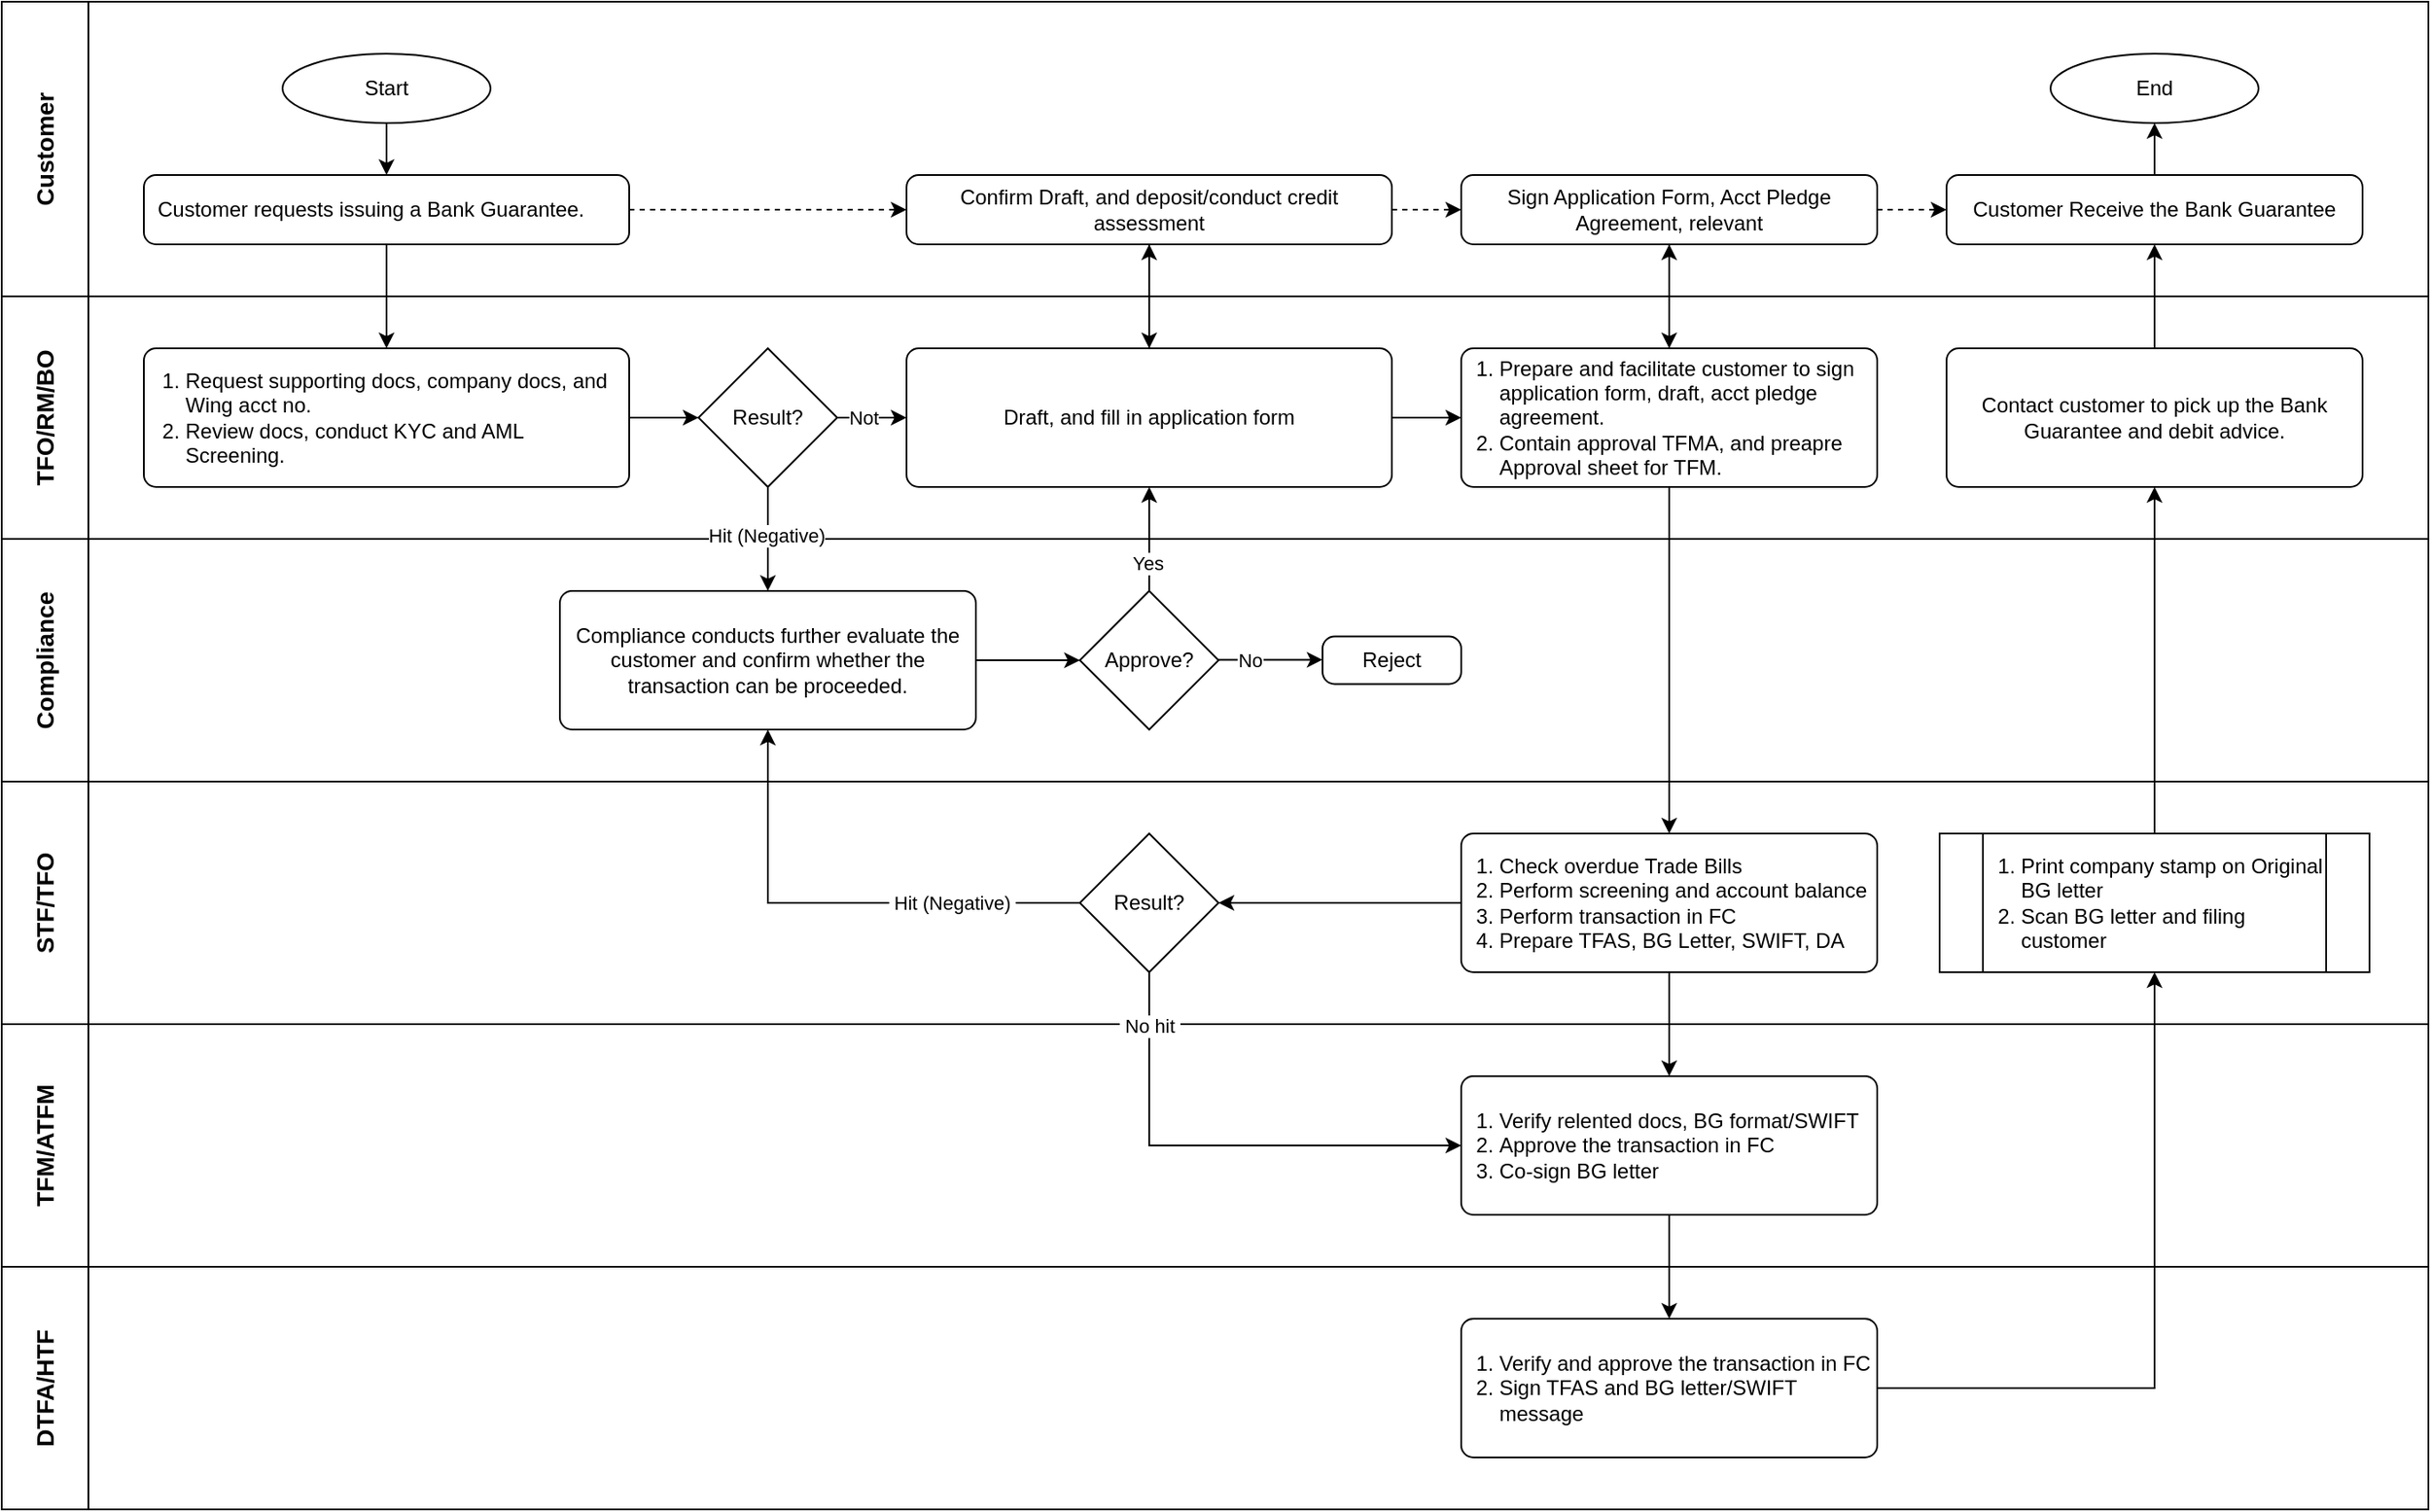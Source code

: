 <mxfile version="26.0.11">
  <diagram name="Page-1" id="frO6bIjpAD6LzR3Jj6Uj">
    <mxGraphModel dx="1909" dy="1027" grid="1" gridSize="10" guides="1" tooltips="1" connect="1" arrows="1" fold="1" page="1" pageScale="1" pageWidth="827" pageHeight="1169" math="0" shadow="0">
      <root>
        <mxCell id="0" />
        <mxCell id="1" parent="0" />
        <mxCell id="GQJi8FWaUbrm4bYVat67-47" value="&lt;span style=&quot;font-size: 14px;&quot;&gt;TFO/RM/BO&lt;/span&gt;" style="swimlane;horizontal=0;whiteSpace=wrap;html=1;startSize=50;" vertex="1" parent="1">
          <mxGeometry y="180" width="1400" height="140" as="geometry" />
        </mxCell>
        <mxCell id="GQJi8FWaUbrm4bYVat67-46" value="&lt;span style=&quot;font-size: 14px;&quot;&gt;Compliance&lt;/span&gt;" style="swimlane;horizontal=0;whiteSpace=wrap;html=1;startSize=50;" vertex="1" parent="1">
          <mxGeometry y="320" width="1400" height="140" as="geometry" />
        </mxCell>
        <mxCell id="GQJi8FWaUbrm4bYVat67-45" value="&lt;span style=&quot;font-size: 14px;&quot;&gt;STF/TFO&lt;/span&gt;" style="swimlane;horizontal=0;whiteSpace=wrap;html=1;startSize=50;" vertex="1" parent="1">
          <mxGeometry y="460" width="1400" height="140" as="geometry" />
        </mxCell>
        <mxCell id="GQJi8FWaUbrm4bYVat67-44" value="&lt;span style=&quot;font-size: 14px;&quot;&gt;TFM/ATFM&lt;/span&gt;" style="swimlane;horizontal=0;whiteSpace=wrap;html=1;startSize=50;" vertex="1" parent="1">
          <mxGeometry y="600" width="1400" height="140" as="geometry" />
        </mxCell>
        <mxCell id="cnvuhV0ucwfGlOxxNsax-7" value="&lt;ol style=&quot;padding-left: 16px;&quot;&gt;&lt;li&gt;Request supporting docs, company docs, and Wing acct no.&lt;/li&gt;&lt;li&gt;Review docs, conduct KYC and AML Screening.&lt;/li&gt;&lt;/ol&gt;" style="rounded=1;whiteSpace=wrap;html=1;absoluteArcSize=1;arcSize=14;strokeWidth=1;spacingLeft=6;align=left;spacingRight=6;" parent="1" vertex="1">
          <mxGeometry x="82" y="210" width="280" height="80" as="geometry" />
        </mxCell>
        <mxCell id="cnvuhV0ucwfGlOxxNsax-10" style="edgeStyle=orthogonalEdgeStyle;rounded=0;orthogonalLoop=1;jettySize=auto;html=1;exitX=0.5;exitY=1;exitDx=0;exitDy=0;exitPerimeter=0;entryX=0.5;entryY=0;entryDx=0;entryDy=0;" parent="1" source="cnvuhV0ucwfGlOxxNsax-8" target="cnvuhV0ucwfGlOxxNsax-9" edge="1">
          <mxGeometry relative="1" as="geometry" />
        </mxCell>
        <mxCell id="cnvuhV0ucwfGlOxxNsax-8" value="Start" style="strokeWidth=1;html=1;shape=mxgraph.flowchart.start_2;whiteSpace=wrap;" parent="1" vertex="1">
          <mxGeometry x="162" y="40" width="120" height="40" as="geometry" />
        </mxCell>
        <mxCell id="cnvuhV0ucwfGlOxxNsax-16" style="edgeStyle=orthogonalEdgeStyle;rounded=0;orthogonalLoop=1;jettySize=auto;html=1;exitX=0.5;exitY=1;exitDx=0;exitDy=0;" parent="1" source="cnvuhV0ucwfGlOxxNsax-9" target="cnvuhV0ucwfGlOxxNsax-7" edge="1">
          <mxGeometry relative="1" as="geometry" />
        </mxCell>
        <mxCell id="cnvuhV0ucwfGlOxxNsax-35" style="edgeStyle=orthogonalEdgeStyle;rounded=0;orthogonalLoop=1;jettySize=auto;html=1;jumpStyle=none;dashed=1;" parent="1" source="cnvuhV0ucwfGlOxxNsax-9" target="cnvuhV0ucwfGlOxxNsax-29" edge="1">
          <mxGeometry relative="1" as="geometry" />
        </mxCell>
        <mxCell id="cnvuhV0ucwfGlOxxNsax-9" value="Customer requests issuing a Bank Guarantee." style="rounded=1;html=1;absoluteArcSize=1;arcSize=14;strokeWidth=1;spacingLeft=6;spacingRight=4;align=left;horizontal=1;imageHeight=24;labelPadding=20;labelBackgroundColor=none;labelBorderColor=none;textShadow=0;whiteSpace=wrap;" parent="1" vertex="1">
          <mxGeometry x="82" y="110" width="280" height="40" as="geometry" />
        </mxCell>
        <mxCell id="cnvuhV0ucwfGlOxxNsax-26" style="edgeStyle=orthogonalEdgeStyle;rounded=0;orthogonalLoop=1;jettySize=auto;html=1;entryX=0;entryY=0.5;entryDx=0;entryDy=0;" parent="1" source="cnvuhV0ucwfGlOxxNsax-12" target="cnvuhV0ucwfGlOxxNsax-15" edge="1">
          <mxGeometry relative="1" as="geometry" />
        </mxCell>
        <mxCell id="GQJi8FWaUbrm4bYVat67-2" value="Not" style="edgeLabel;html=1;align=center;verticalAlign=middle;resizable=0;points=[];" vertex="1" connectable="0" parent="cnvuhV0ucwfGlOxxNsax-26">
          <mxGeometry x="-0.24" relative="1" as="geometry">
            <mxPoint as="offset" />
          </mxGeometry>
        </mxCell>
        <mxCell id="GQJi8FWaUbrm4bYVat67-14" style="edgeStyle=orthogonalEdgeStyle;rounded=0;orthogonalLoop=1;jettySize=auto;html=1;entryX=0.5;entryY=0;entryDx=0;entryDy=0;" edge="1" parent="1" source="cnvuhV0ucwfGlOxxNsax-12" target="cnvuhV0ucwfGlOxxNsax-17">
          <mxGeometry relative="1" as="geometry" />
        </mxCell>
        <mxCell id="GQJi8FWaUbrm4bYVat67-15" value="Hit (Negative)" style="edgeLabel;html=1;align=center;verticalAlign=middle;resizable=0;points=[];" vertex="1" connectable="0" parent="GQJi8FWaUbrm4bYVat67-14">
          <mxGeometry x="-0.065" y="-1" relative="1" as="geometry">
            <mxPoint as="offset" />
          </mxGeometry>
        </mxCell>
        <mxCell id="cnvuhV0ucwfGlOxxNsax-12" value="Result?" style="strokeWidth=1;html=1;shape=mxgraph.flowchart.decision;whiteSpace=wrap;" parent="1" vertex="1">
          <mxGeometry x="402" y="210" width="80" height="80" as="geometry" />
        </mxCell>
        <mxCell id="cnvuhV0ucwfGlOxxNsax-13" value="Reject" style="rounded=1;whiteSpace=wrap;html=1;absoluteArcSize=1;arcSize=14;strokeWidth=1;" parent="1" vertex="1">
          <mxGeometry x="762" y="376.25" width="80" height="27.5" as="geometry" />
        </mxCell>
        <mxCell id="cnvuhV0ucwfGlOxxNsax-31" style="edgeStyle=orthogonalEdgeStyle;rounded=0;orthogonalLoop=1;jettySize=auto;html=1;entryX=0.5;entryY=1;entryDx=0;entryDy=0;" parent="1" source="cnvuhV0ucwfGlOxxNsax-15" target="cnvuhV0ucwfGlOxxNsax-29" edge="1">
          <mxGeometry relative="1" as="geometry" />
        </mxCell>
        <mxCell id="cnvuhV0ucwfGlOxxNsax-37" style="edgeStyle=orthogonalEdgeStyle;rounded=0;orthogonalLoop=1;jettySize=auto;html=1;entryX=0;entryY=0.5;entryDx=0;entryDy=0;" parent="1" source="cnvuhV0ucwfGlOxxNsax-15" target="cnvuhV0ucwfGlOxxNsax-28" edge="1">
          <mxGeometry relative="1" as="geometry" />
        </mxCell>
        <mxCell id="cnvuhV0ucwfGlOxxNsax-15" value="Draft, and fill in application form" style="rounded=1;whiteSpace=wrap;html=1;absoluteArcSize=1;arcSize=14;strokeWidth=1;" parent="1" vertex="1">
          <mxGeometry x="522" y="210" width="280" height="80" as="geometry" />
        </mxCell>
        <mxCell id="cnvuhV0ucwfGlOxxNsax-17" value="Compliance conducts further evaluate the customer and confirm whether the transaction can be proceeded." style="rounded=1;whiteSpace=wrap;html=1;absoluteArcSize=1;arcSize=14;strokeWidth=1;" parent="1" vertex="1">
          <mxGeometry x="322" y="350" width="240" height="80" as="geometry" />
        </mxCell>
        <mxCell id="cnvuhV0ucwfGlOxxNsax-23" style="edgeStyle=orthogonalEdgeStyle;rounded=0;orthogonalLoop=1;jettySize=auto;html=1;entryX=0;entryY=0.5;entryDx=0;entryDy=0;" parent="1" edge="1">
          <mxGeometry relative="1" as="geometry">
            <mxPoint x="702" y="389.72" as="sourcePoint" />
            <mxPoint x="762" y="389.72" as="targetPoint" />
          </mxGeometry>
        </mxCell>
        <mxCell id="GQJi8FWaUbrm4bYVat67-5" value="No" style="edgeLabel;html=1;align=center;verticalAlign=middle;resizable=0;points=[];" vertex="1" connectable="0" parent="cnvuhV0ucwfGlOxxNsax-23">
          <mxGeometry x="-0.476" relative="1" as="geometry">
            <mxPoint x="2" as="offset" />
          </mxGeometry>
        </mxCell>
        <mxCell id="GQJi8FWaUbrm4bYVat67-12" style="edgeStyle=orthogonalEdgeStyle;rounded=0;orthogonalLoop=1;jettySize=auto;html=1;" edge="1" parent="1" source="cnvuhV0ucwfGlOxxNsax-18" target="cnvuhV0ucwfGlOxxNsax-15">
          <mxGeometry relative="1" as="geometry" />
        </mxCell>
        <mxCell id="GQJi8FWaUbrm4bYVat67-13" value="Yes" style="edgeLabel;html=1;align=center;verticalAlign=middle;resizable=0;points=[];" vertex="1" connectable="0" parent="GQJi8FWaUbrm4bYVat67-12">
          <mxGeometry x="-0.452" y="1" relative="1" as="geometry">
            <mxPoint as="offset" />
          </mxGeometry>
        </mxCell>
        <mxCell id="cnvuhV0ucwfGlOxxNsax-18" value="Approve?" style="strokeWidth=1;html=1;shape=mxgraph.flowchart.decision;whiteSpace=wrap;" parent="1" vertex="1">
          <mxGeometry x="622" y="350" width="80" height="80" as="geometry" />
        </mxCell>
        <mxCell id="cnvuhV0ucwfGlOxxNsax-24" style="edgeStyle=orthogonalEdgeStyle;rounded=0;orthogonalLoop=1;jettySize=auto;html=1;entryX=0;entryY=0.5;entryDx=0;entryDy=0;entryPerimeter=0;" parent="1" source="cnvuhV0ucwfGlOxxNsax-17" target="cnvuhV0ucwfGlOxxNsax-18" edge="1">
          <mxGeometry relative="1" as="geometry" />
        </mxCell>
        <mxCell id="cnvuhV0ucwfGlOxxNsax-27" style="edgeStyle=orthogonalEdgeStyle;rounded=0;orthogonalLoop=1;jettySize=auto;html=1;entryX=0;entryY=0.5;entryDx=0;entryDy=0;entryPerimeter=0;" parent="1" source="cnvuhV0ucwfGlOxxNsax-7" target="cnvuhV0ucwfGlOxxNsax-12" edge="1">
          <mxGeometry relative="1" as="geometry" />
        </mxCell>
        <mxCell id="cnvuhV0ucwfGlOxxNsax-32" style="edgeStyle=orthogonalEdgeStyle;rounded=0;orthogonalLoop=1;jettySize=auto;html=1;entryX=0.5;entryY=1;entryDx=0;entryDy=0;" parent="1" source="cnvuhV0ucwfGlOxxNsax-28" target="cnvuhV0ucwfGlOxxNsax-30" edge="1">
          <mxGeometry relative="1" as="geometry" />
        </mxCell>
        <mxCell id="GQJi8FWaUbrm4bYVat67-8" style="edgeStyle=orthogonalEdgeStyle;rounded=0;orthogonalLoop=1;jettySize=auto;html=1;entryX=0.5;entryY=0;entryDx=0;entryDy=0;" edge="1" parent="1" source="cnvuhV0ucwfGlOxxNsax-28" target="GQJi8FWaUbrm4bYVat67-7">
          <mxGeometry relative="1" as="geometry" />
        </mxCell>
        <mxCell id="cnvuhV0ucwfGlOxxNsax-28" value="&lt;ol style=&quot;padding-left: 20px;&quot;&gt;&lt;li&gt;Prepare and facilitate customer to sign application form, draft, acct pledge agreement.&amp;nbsp;&lt;/li&gt;&lt;li&gt;Contain approval TFMA, and preapre Approval sheet for TFM.&lt;/li&gt;&lt;/ol&gt;" style="rounded=1;whiteSpace=wrap;html=1;absoluteArcSize=1;arcSize=14;strokeWidth=1;align=left;" parent="1" vertex="1">
          <mxGeometry x="842" y="210" width="240" height="80" as="geometry" />
        </mxCell>
        <mxCell id="cnvuhV0ucwfGlOxxNsax-33" style="edgeStyle=orthogonalEdgeStyle;rounded=0;orthogonalLoop=1;jettySize=auto;html=1;entryX=0.5;entryY=0;entryDx=0;entryDy=0;" parent="1" source="cnvuhV0ucwfGlOxxNsax-29" target="cnvuhV0ucwfGlOxxNsax-15" edge="1">
          <mxGeometry relative="1" as="geometry" />
        </mxCell>
        <mxCell id="cnvuhV0ucwfGlOxxNsax-36" style="edgeStyle=orthogonalEdgeStyle;rounded=0;orthogonalLoop=1;jettySize=auto;html=1;entryX=0;entryY=0.5;entryDx=0;entryDy=0;dashed=1;" parent="1" source="cnvuhV0ucwfGlOxxNsax-29" target="cnvuhV0ucwfGlOxxNsax-30" edge="1">
          <mxGeometry relative="1" as="geometry" />
        </mxCell>
        <mxCell id="cnvuhV0ucwfGlOxxNsax-29" value="Confirm Draft, and deposit/conduct credit assessment" style="rounded=1;whiteSpace=wrap;html=1;absoluteArcSize=1;arcSize=14;strokeWidth=1;" parent="1" vertex="1">
          <mxGeometry x="522" y="110" width="280" height="40" as="geometry" />
        </mxCell>
        <mxCell id="cnvuhV0ucwfGlOxxNsax-53" style="edgeStyle=orthogonalEdgeStyle;rounded=0;orthogonalLoop=1;jettySize=auto;html=1;entryX=0.5;entryY=0;entryDx=0;entryDy=0;" parent="1" source="cnvuhV0ucwfGlOxxNsax-30" target="cnvuhV0ucwfGlOxxNsax-28" edge="1">
          <mxGeometry relative="1" as="geometry" />
        </mxCell>
        <mxCell id="cnvuhV0ucwfGlOxxNsax-57" style="edgeStyle=orthogonalEdgeStyle;rounded=0;orthogonalLoop=1;jettySize=auto;html=1;dashed=1;" parent="1" source="cnvuhV0ucwfGlOxxNsax-30" target="cnvuhV0ucwfGlOxxNsax-44" edge="1">
          <mxGeometry relative="1" as="geometry" />
        </mxCell>
        <mxCell id="cnvuhV0ucwfGlOxxNsax-30" value="Sign Application Form, Acct Pledge Agreement, relevant" style="rounded=1;whiteSpace=wrap;html=1;absoluteArcSize=1;arcSize=14;strokeWidth=1;" parent="1" vertex="1">
          <mxGeometry x="842" y="110" width="240" height="40" as="geometry" />
        </mxCell>
        <mxCell id="cnvuhV0ucwfGlOxxNsax-41" style="edgeStyle=orthogonalEdgeStyle;rounded=0;orthogonalLoop=1;jettySize=auto;html=1;entryX=0.5;entryY=0;entryDx=0;entryDy=0;" parent="1" source="cnvuhV0ucwfGlOxxNsax-38" target="cnvuhV0ucwfGlOxxNsax-40" edge="1">
          <mxGeometry relative="1" as="geometry" />
        </mxCell>
        <mxCell id="cnvuhV0ucwfGlOxxNsax-38" value="&lt;ol style=&quot;padding-left: 20px;&quot;&gt;&lt;li&gt;Verify relented docs, BG format/SWIFT&lt;/li&gt;&lt;li&gt;Approve the transaction in FC&lt;/li&gt;&lt;li&gt;Co-sign BG letter&lt;/li&gt;&lt;/ol&gt;" style="rounded=1;whiteSpace=wrap;html=1;absoluteArcSize=1;arcSize=14;strokeWidth=1;align=left;" parent="1" vertex="1">
          <mxGeometry x="842" y="630" width="240" height="80" as="geometry" />
        </mxCell>
        <mxCell id="GQJi8FWaUbrm4bYVat67-42" style="edgeStyle=orthogonalEdgeStyle;rounded=0;orthogonalLoop=1;jettySize=auto;html=1;entryX=0.5;entryY=1;entryDx=0;entryDy=0;" edge="1" parent="1" source="cnvuhV0ucwfGlOxxNsax-40" target="GQJi8FWaUbrm4bYVat67-35">
          <mxGeometry relative="1" as="geometry" />
        </mxCell>
        <mxCell id="cnvuhV0ucwfGlOxxNsax-40" value="&lt;ol style=&quot;padding-left: 20px;&quot;&gt;&lt;li&gt;Verify and approve the transaction in FC&lt;/li&gt;&lt;li&gt;Sign TFAS and BG letter/SWIFT message&lt;/li&gt;&lt;/ol&gt;" style="rounded=1;whiteSpace=wrap;html=1;absoluteArcSize=1;arcSize=14;strokeWidth=1;align=left;" parent="1" vertex="1">
          <mxGeometry x="842" y="770" width="240" height="80" as="geometry" />
        </mxCell>
        <mxCell id="cnvuhV0ucwfGlOxxNsax-45" style="edgeStyle=orthogonalEdgeStyle;rounded=0;orthogonalLoop=1;jettySize=auto;html=1;entryX=0.5;entryY=1;entryDx=0;entryDy=0;" parent="1" source="cnvuhV0ucwfGlOxxNsax-42" target="cnvuhV0ucwfGlOxxNsax-44" edge="1">
          <mxGeometry relative="1" as="geometry" />
        </mxCell>
        <mxCell id="cnvuhV0ucwfGlOxxNsax-42" value="Contact customer to pick up the Bank Guarantee and debit advice." style="rounded=1;whiteSpace=wrap;html=1;absoluteArcSize=1;arcSize=14;strokeWidth=1;align=center;" parent="1" vertex="1">
          <mxGeometry x="1122" y="210" width="240" height="80" as="geometry" />
        </mxCell>
        <mxCell id="cnvuhV0ucwfGlOxxNsax-66" value="" style="edgeStyle=orthogonalEdgeStyle;rounded=0;orthogonalLoop=1;jettySize=auto;html=1;" parent="1" source="cnvuhV0ucwfGlOxxNsax-44" target="cnvuhV0ucwfGlOxxNsax-62" edge="1">
          <mxGeometry relative="1" as="geometry" />
        </mxCell>
        <mxCell id="cnvuhV0ucwfGlOxxNsax-44" value="Customer Receive the Bank Guarantee" style="rounded=1;whiteSpace=wrap;html=1;absoluteArcSize=1;arcSize=14;strokeWidth=1;" parent="1" vertex="1">
          <mxGeometry x="1122" y="110" width="240" height="40" as="geometry" />
        </mxCell>
        <mxCell id="cnvuhV0ucwfGlOxxNsax-62" value="End" style="strokeWidth=1;html=1;shape=mxgraph.flowchart.start_2;whiteSpace=wrap;" parent="1" vertex="1">
          <mxGeometry x="1182" y="40" width="120" height="40" as="geometry" />
        </mxCell>
        <mxCell id="GQJi8FWaUbrm4bYVat67-17" style="edgeStyle=orthogonalEdgeStyle;rounded=0;orthogonalLoop=1;jettySize=auto;html=1;entryX=0.5;entryY=0;entryDx=0;entryDy=0;" edge="1" parent="1" source="GQJi8FWaUbrm4bYVat67-7" target="cnvuhV0ucwfGlOxxNsax-38">
          <mxGeometry relative="1" as="geometry" />
        </mxCell>
        <mxCell id="GQJi8FWaUbrm4bYVat67-7" value="&lt;ol style=&quot;padding-left: 20px;&quot;&gt;&lt;li&gt;Check overdue Trade Bills&lt;/li&gt;&lt;li&gt;Perform screening and account balance&lt;/li&gt;&lt;li&gt;Perform transaction in FC&lt;/li&gt;&lt;li&gt;Prepare TFAS, BG Letter, SWIFT, DA&lt;/li&gt;&lt;/ol&gt;" style="rounded=1;whiteSpace=wrap;html=1;absoluteArcSize=1;arcSize=14;strokeWidth=1;align=left;" vertex="1" parent="1">
          <mxGeometry x="842" y="490" width="240" height="80" as="geometry" />
        </mxCell>
        <mxCell id="GQJi8FWaUbrm4bYVat67-27" style="edgeStyle=orthogonalEdgeStyle;rounded=0;orthogonalLoop=1;jettySize=auto;html=1;entryX=0.5;entryY=1;entryDx=0;entryDy=0;" edge="1" parent="1" source="GQJi8FWaUbrm4bYVat67-19" target="cnvuhV0ucwfGlOxxNsax-17">
          <mxGeometry relative="1" as="geometry" />
        </mxCell>
        <mxCell id="GQJi8FWaUbrm4bYVat67-28" value="&amp;nbsp;Hit (Negative)&amp;nbsp;" style="edgeLabel;html=1;align=center;verticalAlign=middle;resizable=0;points=[];" vertex="1" connectable="0" parent="GQJi8FWaUbrm4bYVat67-27">
          <mxGeometry x="-0.469" y="-3" relative="1" as="geometry">
            <mxPoint y="3" as="offset" />
          </mxGeometry>
        </mxCell>
        <mxCell id="GQJi8FWaUbrm4bYVat67-29" style="edgeStyle=orthogonalEdgeStyle;rounded=0;orthogonalLoop=1;jettySize=auto;html=1;entryX=0;entryY=0.5;entryDx=0;entryDy=0;" edge="1" parent="1" source="GQJi8FWaUbrm4bYVat67-19" target="cnvuhV0ucwfGlOxxNsax-38">
          <mxGeometry relative="1" as="geometry">
            <Array as="points">
              <mxPoint x="662" y="670" />
            </Array>
          </mxGeometry>
        </mxCell>
        <mxCell id="GQJi8FWaUbrm4bYVat67-30" value="&amp;nbsp;No hit&amp;nbsp;" style="edgeLabel;html=1;align=center;verticalAlign=middle;resizable=0;points=[];" vertex="1" connectable="0" parent="GQJi8FWaUbrm4bYVat67-29">
          <mxGeometry x="-0.782" y="-2" relative="1" as="geometry">
            <mxPoint x="2" as="offset" />
          </mxGeometry>
        </mxCell>
        <mxCell id="GQJi8FWaUbrm4bYVat67-19" value="Result?" style="strokeWidth=1;html=1;shape=mxgraph.flowchart.decision;whiteSpace=wrap;" vertex="1" parent="1">
          <mxGeometry x="622" y="490" width="80" height="80" as="geometry" />
        </mxCell>
        <mxCell id="GQJi8FWaUbrm4bYVat67-25" style="edgeStyle=orthogonalEdgeStyle;rounded=0;orthogonalLoop=1;jettySize=auto;html=1;entryX=1;entryY=0.5;entryDx=0;entryDy=0;entryPerimeter=0;" edge="1" parent="1" source="GQJi8FWaUbrm4bYVat67-7" target="GQJi8FWaUbrm4bYVat67-19">
          <mxGeometry relative="1" as="geometry" />
        </mxCell>
        <mxCell id="GQJi8FWaUbrm4bYVat67-38" style="edgeStyle=orthogonalEdgeStyle;rounded=0;orthogonalLoop=1;jettySize=auto;html=1;entryX=0.5;entryY=1;entryDx=0;entryDy=0;" edge="1" parent="1" source="GQJi8FWaUbrm4bYVat67-35" target="cnvuhV0ucwfGlOxxNsax-42">
          <mxGeometry relative="1" as="geometry" />
        </mxCell>
        <mxCell id="GQJi8FWaUbrm4bYVat67-35" value="&lt;ol style=&quot;padding-left: 20px;&quot;&gt;&lt;li&gt;Print company stamp on Original BG letter&lt;/li&gt;&lt;li&gt;Scan BG letter and filing customer&lt;/li&gt;&lt;/ol&gt;" style="shape=process;whiteSpace=wrap;html=1;backgroundOutline=1;align=left;" vertex="1" parent="1">
          <mxGeometry x="1118" y="490" width="248" height="80" as="geometry" />
        </mxCell>
        <mxCell id="GQJi8FWaUbrm4bYVat67-43" value="&lt;span style=&quot;font-size: 14px;&quot;&gt;DTFA/HTF&lt;/span&gt;" style="swimlane;horizontal=0;whiteSpace=wrap;html=1;startSize=50;" vertex="1" parent="1">
          <mxGeometry y="740" width="1400" height="140" as="geometry" />
        </mxCell>
        <mxCell id="GQJi8FWaUbrm4bYVat67-48" value="&lt;span style=&quot;font-size: 14px;&quot;&gt;Customer&lt;/span&gt;" style="swimlane;horizontal=0;whiteSpace=wrap;html=1;startSize=50;" vertex="1" parent="1">
          <mxGeometry y="10" width="1400" height="170" as="geometry" />
        </mxCell>
      </root>
    </mxGraphModel>
  </diagram>
</mxfile>
